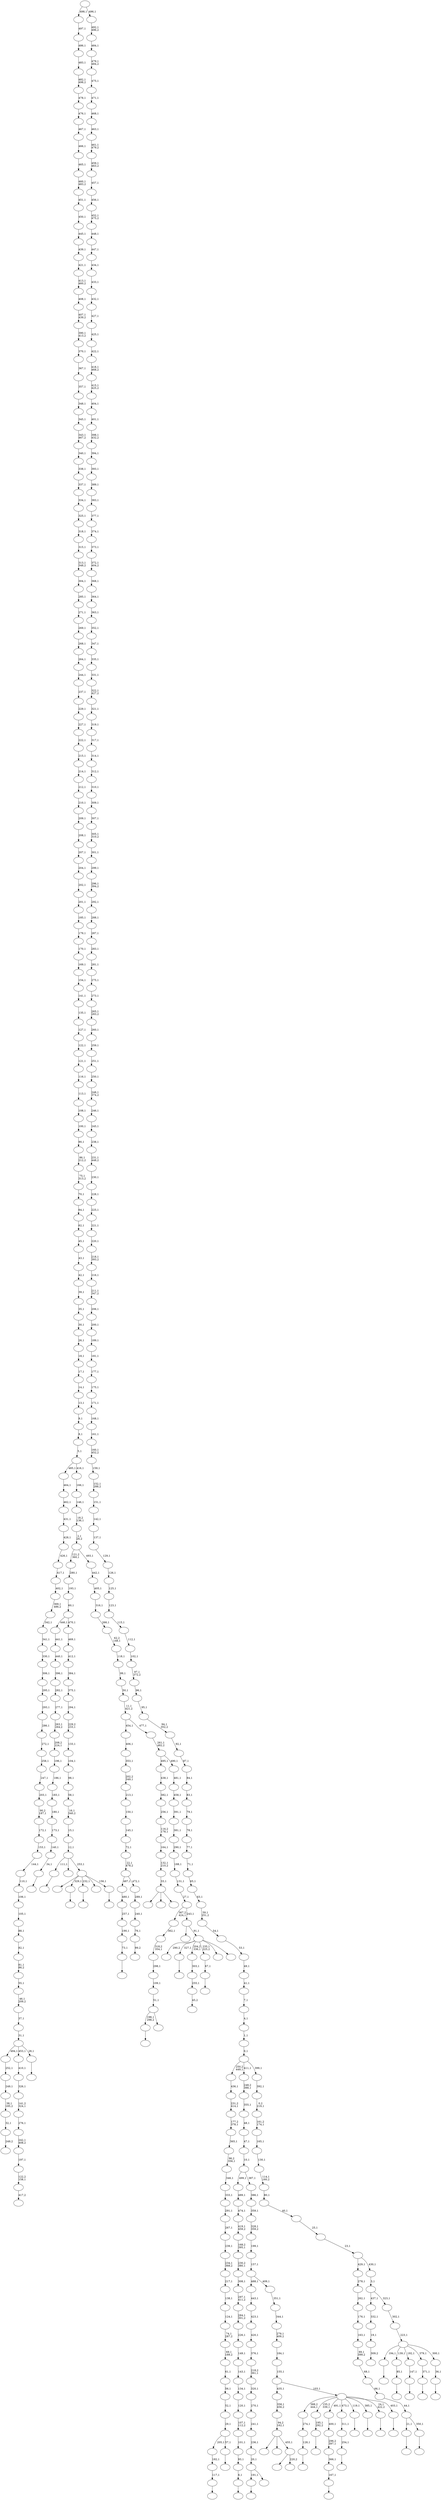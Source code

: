 digraph T {
	550 [label=""]
	549 [label=""]
	548 [label=""]
	547 [label=""]
	546 [label=""]
	545 [label=""]
	544 [label=""]
	543 [label=""]
	542 [label=""]
	541 [label=""]
	540 [label=""]
	539 [label=""]
	538 [label=""]
	537 [label=""]
	536 [label=""]
	535 [label=""]
	534 [label=""]
	533 [label=""]
	532 [label=""]
	531 [label=""]
	530 [label=""]
	529 [label=""]
	528 [label=""]
	527 [label=""]
	526 [label=""]
	525 [label=""]
	524 [label=""]
	523 [label=""]
	522 [label=""]
	521 [label=""]
	520 [label=""]
	519 [label=""]
	518 [label=""]
	517 [label=""]
	516 [label=""]
	515 [label=""]
	514 [label=""]
	513 [label=""]
	512 [label=""]
	511 [label=""]
	510 [label=""]
	509 [label=""]
	508 [label=""]
	507 [label=""]
	506 [label=""]
	505 [label=""]
	504 [label=""]
	503 [label=""]
	502 [label=""]
	501 [label=""]
	500 [label=""]
	499 [label=""]
	498 [label=""]
	497 [label=""]
	496 [label=""]
	495 [label=""]
	494 [label=""]
	493 [label=""]
	492 [label=""]
	491 [label=""]
	490 [label=""]
	489 [label=""]
	488 [label=""]
	487 [label=""]
	486 [label=""]
	485 [label=""]
	484 [label=""]
	483 [label=""]
	482 [label=""]
	481 [label=""]
	480 [label=""]
	479 [label=""]
	478 [label=""]
	477 [label=""]
	476 [label=""]
	475 [label=""]
	474 [label=""]
	473 [label=""]
	472 [label=""]
	471 [label=""]
	470 [label=""]
	469 [label=""]
	468 [label=""]
	467 [label=""]
	466 [label=""]
	465 [label=""]
	464 [label=""]
	463 [label=""]
	462 [label=""]
	461 [label=""]
	460 [label=""]
	459 [label=""]
	458 [label=""]
	457 [label=""]
	456 [label=""]
	455 [label=""]
	454 [label=""]
	453 [label=""]
	452 [label=""]
	451 [label=""]
	450 [label=""]
	449 [label=""]
	448 [label=""]
	447 [label=""]
	446 [label=""]
	445 [label=""]
	444 [label=""]
	443 [label=""]
	442 [label=""]
	441 [label=""]
	440 [label=""]
	439 [label=""]
	438 [label=""]
	437 [label=""]
	436 [label=""]
	435 [label=""]
	434 [label=""]
	433 [label=""]
	432 [label=""]
	431 [label=""]
	430 [label=""]
	429 [label=""]
	428 [label=""]
	427 [label=""]
	426 [label=""]
	425 [label=""]
	424 [label=""]
	423 [label=""]
	422 [label=""]
	421 [label=""]
	420 [label=""]
	419 [label=""]
	418 [label=""]
	417 [label=""]
	416 [label=""]
	415 [label=""]
	414 [label=""]
	413 [label=""]
	412 [label=""]
	411 [label=""]
	410 [label=""]
	409 [label=""]
	408 [label=""]
	407 [label=""]
	406 [label=""]
	405 [label=""]
	404 [label=""]
	403 [label=""]
	402 [label=""]
	401 [label=""]
	400 [label=""]
	399 [label=""]
	398 [label=""]
	397 [label=""]
	396 [label=""]
	395 [label=""]
	394 [label=""]
	393 [label=""]
	392 [label=""]
	391 [label=""]
	390 [label=""]
	389 [label=""]
	388 [label=""]
	387 [label=""]
	386 [label=""]
	385 [label=""]
	384 [label=""]
	383 [label=""]
	382 [label=""]
	381 [label=""]
	380 [label=""]
	379 [label=""]
	378 [label=""]
	377 [label=""]
	376 [label=""]
	375 [label=""]
	374 [label=""]
	373 [label=""]
	372 [label=""]
	371 [label=""]
	370 [label=""]
	369 [label=""]
	368 [label=""]
	367 [label=""]
	366 [label=""]
	365 [label=""]
	364 [label=""]
	363 [label=""]
	362 [label=""]
	361 [label=""]
	360 [label=""]
	359 [label=""]
	358 [label=""]
	357 [label=""]
	356 [label=""]
	355 [label=""]
	354 [label=""]
	353 [label=""]
	352 [label=""]
	351 [label=""]
	350 [label=""]
	349 [label=""]
	348 [label=""]
	347 [label=""]
	346 [label=""]
	345 [label=""]
	344 [label=""]
	343 [label=""]
	342 [label=""]
	341 [label=""]
	340 [label=""]
	339 [label=""]
	338 [label=""]
	337 [label=""]
	336 [label=""]
	335 [label=""]
	334 [label=""]
	333 [label=""]
	332 [label=""]
	331 [label=""]
	330 [label=""]
	329 [label=""]
	328 [label=""]
	327 [label=""]
	326 [label=""]
	325 [label=""]
	324 [label=""]
	323 [label=""]
	322 [label=""]
	321 [label=""]
	320 [label=""]
	319 [label=""]
	318 [label=""]
	317 [label=""]
	316 [label=""]
	315 [label=""]
	314 [label=""]
	313 [label=""]
	312 [label=""]
	311 [label=""]
	310 [label=""]
	309 [label=""]
	308 [label=""]
	307 [label=""]
	306 [label=""]
	305 [label=""]
	304 [label=""]
	303 [label=""]
	302 [label=""]
	301 [label=""]
	300 [label=""]
	299 [label=""]
	298 [label=""]
	297 [label=""]
	296 [label=""]
	295 [label=""]
	294 [label=""]
	293 [label=""]
	292 [label=""]
	291 [label=""]
	290 [label=""]
	289 [label=""]
	288 [label=""]
	287 [label=""]
	286 [label=""]
	285 [label=""]
	284 [label=""]
	283 [label=""]
	282 [label=""]
	281 [label=""]
	280 [label=""]
	279 [label=""]
	278 [label=""]
	277 [label=""]
	276 [label=""]
	275 [label=""]
	274 [label=""]
	273 [label=""]
	272 [label=""]
	271 [label=""]
	270 [label=""]
	269 [label=""]
	268 [label=""]
	267 [label=""]
	266 [label=""]
	265 [label=""]
	264 [label=""]
	263 [label=""]
	262 [label=""]
	261 [label=""]
	260 [label=""]
	259 [label=""]
	258 [label=""]
	257 [label=""]
	256 [label=""]
	255 [label=""]
	254 [label=""]
	253 [label=""]
	252 [label=""]
	251 [label=""]
	250 [label=""]
	249 [label=""]
	248 [label=""]
	247 [label=""]
	246 [label=""]
	245 [label=""]
	244 [label=""]
	243 [label=""]
	242 [label=""]
	241 [label=""]
	240 [label=""]
	239 [label=""]
	238 [label=""]
	237 [label=""]
	236 [label=""]
	235 [label=""]
	234 [label=""]
	233 [label=""]
	232 [label=""]
	231 [label=""]
	230 [label=""]
	229 [label=""]
	228 [label=""]
	227 [label=""]
	226 [label=""]
	225 [label=""]
	224 [label=""]
	223 [label=""]
	222 [label=""]
	221 [label=""]
	220 [label=""]
	219 [label=""]
	218 [label=""]
	217 [label=""]
	216 [label=""]
	215 [label=""]
	214 [label=""]
	213 [label=""]
	212 [label=""]
	211 [label=""]
	210 [label=""]
	209 [label=""]
	208 [label=""]
	207 [label=""]
	206 [label=""]
	205 [label=""]
	204 [label=""]
	203 [label=""]
	202 [label=""]
	201 [label=""]
	200 [label=""]
	199 [label=""]
	198 [label=""]
	197 [label=""]
	196 [label=""]
	195 [label=""]
	194 [label=""]
	193 [label=""]
	192 [label=""]
	191 [label=""]
	190 [label=""]
	189 [label=""]
	188 [label=""]
	187 [label=""]
	186 [label=""]
	185 [label=""]
	184 [label=""]
	183 [label=""]
	182 [label=""]
	181 [label=""]
	180 [label=""]
	179 [label=""]
	178 [label=""]
	177 [label=""]
	176 [label=""]
	175 [label=""]
	174 [label=""]
	173 [label=""]
	172 [label=""]
	171 [label=""]
	170 [label=""]
	169 [label=""]
	168 [label=""]
	167 [label=""]
	166 [label=""]
	165 [label=""]
	164 [label=""]
	163 [label=""]
	162 [label=""]
	161 [label=""]
	160 [label=""]
	159 [label=""]
	158 [label=""]
	157 [label=""]
	156 [label=""]
	155 [label=""]
	154 [label=""]
	153 [label=""]
	152 [label=""]
	151 [label=""]
	150 [label=""]
	149 [label=""]
	148 [label=""]
	147 [label=""]
	146 [label=""]
	145 [label=""]
	144 [label=""]
	143 [label=""]
	142 [label=""]
	141 [label=""]
	140 [label=""]
	139 [label=""]
	138 [label=""]
	137 [label=""]
	136 [label=""]
	135 [label=""]
	134 [label=""]
	133 [label=""]
	132 [label=""]
	131 [label=""]
	130 [label=""]
	129 [label=""]
	128 [label=""]
	127 [label=""]
	126 [label=""]
	125 [label=""]
	124 [label=""]
	123 [label=""]
	122 [label=""]
	121 [label=""]
	120 [label=""]
	119 [label=""]
	118 [label=""]
	117 [label=""]
	116 [label=""]
	115 [label=""]
	114 [label=""]
	113 [label=""]
	112 [label=""]
	111 [label=""]
	110 [label=""]
	109 [label=""]
	108 [label=""]
	107 [label=""]
	106 [label=""]
	105 [label=""]
	104 [label=""]
	103 [label=""]
	102 [label=""]
	101 [label=""]
	100 [label=""]
	99 [label=""]
	98 [label=""]
	97 [label=""]
	96 [label=""]
	95 [label=""]
	94 [label=""]
	93 [label=""]
	92 [label=""]
	91 [label=""]
	90 [label=""]
	89 [label=""]
	88 [label=""]
	87 [label=""]
	86 [label=""]
	85 [label=""]
	84 [label=""]
	83 [label=""]
	82 [label=""]
	81 [label=""]
	80 [label=""]
	79 [label=""]
	78 [label=""]
	77 [label=""]
	76 [label=""]
	75 [label=""]
	74 [label=""]
	73 [label=""]
	72 [label=""]
	71 [label=""]
	70 [label=""]
	69 [label=""]
	68 [label=""]
	67 [label=""]
	66 [label=""]
	65 [label=""]
	64 [label=""]
	63 [label=""]
	62 [label=""]
	61 [label=""]
	60 [label=""]
	59 [label=""]
	58 [label=""]
	57 [label=""]
	56 [label=""]
	55 [label=""]
	54 [label=""]
	53 [label=""]
	52 [label=""]
	51 [label=""]
	50 [label=""]
	49 [label=""]
	48 [label=""]
	47 [label=""]
	46 [label=""]
	45 [label=""]
	44 [label=""]
	43 [label=""]
	42 [label=""]
	41 [label=""]
	40 [label=""]
	39 [label=""]
	38 [label=""]
	37 [label=""]
	36 [label=""]
	35 [label=""]
	34 [label=""]
	33 [label=""]
	32 [label=""]
	31 [label=""]
	30 [label=""]
	29 [label=""]
	28 [label=""]
	27 [label=""]
	26 [label=""]
	25 [label=""]
	24 [label=""]
	23 [label=""]
	22 [label=""]
	21 [label=""]
	20 [label=""]
	19 [label=""]
	18 [label=""]
	17 [label=""]
	16 [label=""]
	15 [label=""]
	14 [label=""]
	13 [label=""]
	12 [label=""]
	11 [label=""]
	10 [label=""]
	9 [label=""]
	8 [label=""]
	7 [label=""]
	6 [label=""]
	5 [label=""]
	4 [label=""]
	3 [label=""]
	2 [label=""]
	1 [label=""]
	0 [label=""]
	547 -> 548 [label=""]
	544 -> 545 [label=""]
	542 -> 543 [label=""]
	541 -> 542 [label="73,1"]
	540 -> 541 [label="190,1"]
	539 -> 540 [label="257,1"]
	538 -> 539 [label="480,1"]
	536 -> 537 [label="249,2"]
	535 -> 536 [label="32,1"]
	534 -> 535 [label="38,1\n185,2"]
	533 -> 534 [label="249,1"]
	532 -> 533 [label="252,1"]
	530 -> 531 [label=""]
	528 -> 529 [label=""]
	526 -> 527 [label=""]
	525 -> 526 [label="128,1"]
	524 -> 525 [label="274,1"]
	522 -> 523 [label=""]
	520 -> 521 [label=""]
	519 -> 520 [label="195,1\n292,2"]
	516 -> 517 [label=""]
	514 -> 515 [label=""]
	513 -> 514 [label="117,1"]
	512 -> 513 [label="182,1"]
	509 -> 510 [label=""]
	508 -> 512 [label="205,1"]
	508 -> 509 [label="57,1"]
	507 -> 508 [label="29,1"]
	506 -> 507 [label="52,1"]
	505 -> 506 [label="56,1"]
	504 -> 505 [label="61,1"]
	503 -> 504 [label="69,1\n189,2"]
	502 -> 503 [label="74,1\n287,2"]
	501 -> 502 [label="124,1"]
	500 -> 501 [label="138,1"]
	499 -> 500 [label="217,1"]
	498 -> 499 [label="234,1\n368,2"]
	497 -> 498 [label="239,1"]
	496 -> 497 [label="267,1"]
	495 -> 496 [label="291,1"]
	494 -> 495 [label="333,1"]
	493 -> 494 [label="346,1"]
	492 -> 493 [label="96,2\n356,1"]
	491 -> 492 [label="365,1"]
	490 -> 491 [label="177,2\n378,1"]
	489 -> 490 [label="231,2\n414,1"]
	488 -> 489 [label="436,1"]
	486 -> 487 [label=""]
	485 -> 486 [label="167,1"]
	484 -> 485 [label="366,1"]
	483 -> 484 [label="296,2\n397,1"]
	482 -> 483 [label="400,1"]
	480 -> 481 [label=""]
	478 -> 479 [label=""]
	476 -> 477 [label="99,2"]
	475 -> 476 [label="76,1"]
	474 -> 475 [label="240,1"]
	473 -> 474 [label="289,1"]
	472 -> 538 [label="487,1"]
	472 -> 473 [label="472,1"]
	471 -> 472 [label="22,1\n478,2"]
	470 -> 471 [label="72,1"]
	469 -> 470 [label="145,1"]
	468 -> 469 [label="150,1"]
	467 -> 468 [label="213,1"]
	466 -> 467 [label="202,2\n349,1"]
	465 -> 466 [label="353,1"]
	464 -> 465 [label="406,1"]
	462 -> 463 [label=""]
	461 -> 462 [label="34,1"]
	460 -> 461 [label="140,1"]
	459 -> 460 [label="173,1"]
	458 -> 459 [label="180,1"]
	457 -> 458 [label="183,1"]
	456 -> 457 [label="186,1"]
	455 -> 456 [label="196,1"]
	454 -> 455 [label="208,2\n224,1"]
	453 -> 454 [label="263,1\n264,2"]
	452 -> 453 [label="277,1"]
	451 -> 452 [label="282,1"]
	450 -> 451 [label="396,1"]
	449 -> 450 [label="440,1"]
	448 -> 449 [label="441,1"]
	446 -> 447 [label=""]
	445 -> 446 [label="85,1"]
	442 -> 443 [label=""]
	441 -> 442 [label="254,1"]
	440 -> 441 [label="311,1"]
	438 -> 439 [label=""]
	436 -> 522 [label="191,1"]
	436 -> 437 [label=""]
	435 -> 436 [label="20,1"]
	434 -> 435 [label="236,1"]
	433 -> 434 [label="241,1"]
	432 -> 433 [label="270,1"]
	431 -> 432 [label="320,1"]
	430 -> 431 [label="218,2\n361,1"]
	429 -> 430 [label="376,1"]
	428 -> 429 [label="420,1"]
	427 -> 428 [label="423,1"]
	426 -> 427 [label="443,1"]
	424 -> 425 [label=""]
	423 -> 424 [label="6,1"]
	422 -> 423 [label="93,1"]
	421 -> 422 [label="101,1"]
	420 -> 421 [label="107,1\n112,2"]
	419 -> 420 [label="120,1"]
	418 -> 419 [label="134,1"]
	417 -> 418 [label="143,1"]
	416 -> 417 [label="149,1"]
	415 -> 416 [label="226,1"]
	414 -> 415 [label="284,1\n301,2"]
	413 -> 414 [label="297,1\n411,2"]
	412 -> 413 [label="308,1"]
	411 -> 412 [label="230,2\n380,1"]
	410 -> 411 [label="168,2\n395,1"]
	409 -> 410 [label="419,1\n459,2"]
	408 -> 409 [label="474,1"]
	407 -> 408 [label="489,1"]
	405 -> 546 [label=""]
	405 -> 511 [label=""]
	405 -> 406 [label=""]
	404 -> 405 [label="33,1"]
	403 -> 404 [label="132,1\n210,2"]
	402 -> 403 [label="164,1"]
	401 -> 402 [label="116,2\n178,1"]
	400 -> 401 [label="256,1"]
	399 -> 400 [label="382,1"]
	398 -> 399 [label="438,1"]
	394 -> 544 [label="198,1\n298,2"]
	394 -> 395 [label=""]
	393 -> 394 [label="51,1"]
	392 -> 393 [label="109,1"]
	391 -> 392 [label="298,1"]
	390 -> 391 [label="318,2\n354,1"]
	389 -> 390 [label="362,1"]
	386 -> 387 [label="417,2"]
	385 -> 386 [label="122,2\n158,1"]
	384 -> 385 [label="197,1"]
	383 -> 384 [label="242,1\n408,2"]
	382 -> 383 [label="276,1"]
	381 -> 382 [label="141,2\n324,1"]
	380 -> 381 [label="326,1"]
	379 -> 380 [label="410,1"]
	377 -> 378 [label="309,2"]
	376 -> 377 [label="19,1"]
	375 -> 376 [label="332,1"]
	373 -> 374 [label=""]
	372 -> 373 [label="147,1"]
	370 -> 371 [label=""]
	369 -> 370 [label="371,1"]
	367 -> 550 [label=""]
	367 -> 368 [label="220,2"]
	366 -> 444 [label=""]
	366 -> 397 [label=""]
	366 -> 367 [label="455,1"]
	365 -> 366 [label="94,2\n162,1"]
	364 -> 365 [label="358,1\n456,2"]
	362 -> 363 [label=""]
	360 -> 361 [label="45,2"]
	359 -> 360 [label="255,1"]
	358 -> 359 [label="303,1"]
	356 -> 357 [label=""]
	355 -> 530 [label="21,1"]
	355 -> 356 [label="350,1"]
	354 -> 355 [label="44,1"]
	353 -> 354 [label="66,1"]
	352 -> 353 [label="68,1"]
	351 -> 352 [label="89,1\n399,2"]
	350 -> 351 [label="163,1"]
	349 -> 350 [label="176,1"]
	348 -> 349 [label="262,1"]
	347 -> 348 [label="278,1"]
	345 -> 346 [label=""]
	344 -> 532 [label="494,1"]
	344 -> 379 [label="453,1"]
	344 -> 345 [label="28,1"]
	343 -> 344 [label="31,1"]
	342 -> 343 [label="37,1"]
	341 -> 342 [label="46,1\n209,2"]
	340 -> 341 [label="55,1"]
	339 -> 340 [label="81,1\n86,2"]
	338 -> 339 [label="82,1"]
	337 -> 338 [label="88,1"]
	336 -> 337 [label="105,1"]
	335 -> 336 [label="106,1"]
	334 -> 335 [label="110,1"]
	333 -> 334 [label="144,1"]
	332 -> 333 [label="153,1"]
	331 -> 332 [label="172,1"]
	330 -> 331 [label="90,2\n187,1"]
	329 -> 330 [label="203,1"]
	328 -> 329 [label="247,1"]
	327 -> 328 [label="258,1"]
	326 -> 327 [label="272,1"]
	325 -> 326 [label="286,1"]
	324 -> 325 [label="293,1"]
	323 -> 324 [label="295,1"]
	322 -> 323 [label="306,1"]
	321 -> 322 [label="330,1"]
	320 -> 321 [label="341,1"]
	319 -> 320 [label="342,1"]
	318 -> 319 [label="369,1\n486,2"]
	317 -> 318 [label="402,1"]
	316 -> 317 [label="417,1"]
	315 -> 316 [label="426,1"]
	314 -> 315 [label="428,1"]
	313 -> 314 [label="431,1"]
	312 -> 313 [label="462,1"]
	311 -> 312 [label="464,1"]
	309 -> 310 [label=""]
	307 -> 308 [label=""]
	306 -> 518 [label=""]
	306 -> 516 [label="329,1"]
	306 -> 480 [label="232,1"]
	306 -> 396 [label=""]
	306 -> 307 [label="156,1"]
	305 -> 478 [label="111,1"]
	305 -> 388 [label=""]
	305 -> 306 [label="253,1"]
	304 -> 305 [label="12,1"]
	303 -> 304 [label="15,1"]
	302 -> 303 [label="16,1\n340,2"]
	301 -> 302 [label="58,1"]
	300 -> 301 [label="98,1"]
	299 -> 300 [label="104,1"]
	298 -> 299 [label="133,1"]
	297 -> 298 [label="229,2\n233,1"]
	296 -> 297 [label="294,1"]
	295 -> 296 [label="375,1"]
	294 -> 295 [label="384,1"]
	293 -> 294 [label="412,1"]
	292 -> 293 [label="469,1"]
	291 -> 448 [label="446,1"]
	291 -> 292 [label="470,1"]
	290 -> 291 [label="60,1"]
	289 -> 290 [label="193,1"]
	288 -> 289 [label="280,1"]
	286 -> 287 [label=""]
	285 -> 286 [label="67,1"]
	283 -> 284 [label=""]
	282 -> 524 [label="388,2\n444,1"]
	282 -> 519 [label="155,2\n339,1"]
	282 -> 482 [label="491,1"]
	282 -> 440 [label="473,1"]
	282 -> 438 [label="119,1"]
	282 -> 362 [label="385,1"]
	282 -> 309 [label="24,1\n422,2"]
	282 -> 283 [label="403,1"]
	281 -> 364 [label="435,1"]
	281 -> 282 [label="103,1"]
	280 -> 281 [label="155,1"]
	279 -> 280 [label="184,1"]
	278 -> 279 [label="279,1\n409,2"]
	277 -> 278 [label="344,1"]
	276 -> 277 [label="351,1"]
	275 -> 426 [label="488,1"]
	275 -> 276 [label="409,1"]
	274 -> 275 [label="157,1"]
	273 -> 274 [label="199,1"]
	272 -> 273 [label="328,1\n359,2"]
	271 -> 272 [label="359,1"]
	270 -> 271 [label="386,1"]
	269 -> 407 [label="499,1"]
	269 -> 270 [label="387,1"]
	268 -> 269 [label="10,1"]
	267 -> 268 [label="47,1"]
	266 -> 267 [label="48,1"]
	265 -> 266 [label="355,1"]
	264 -> 265 [label="248,2\n388,1"]
	260 -> 549 [label="290,2"]
	260 -> 528 [label="327,1"]
	260 -> 358 [label="204,2\n336,1"]
	260 -> 285 [label="235,1\n325,2"]
	260 -> 263 [label=""]
	260 -> 261 [label=""]
	259 -> 262 [label=""]
	259 -> 260 [label="91,1"]
	258 -> 389 [label="367,2\n424,1"]
	258 -> 259 [label="243,1"]
	257 -> 258 [label="27,1"]
	256 -> 257 [label="131,1"]
	255 -> 256 [label="188,1"]
	254 -> 255 [label="290,1"]
	253 -> 254 [label="381,1"]
	252 -> 253 [label="391,1"]
	251 -> 252 [label="458,1"]
	250 -> 251 [label="481,1"]
	249 -> 398 [label="495,1"]
	249 -> 250 [label="490,1"]
	248 -> 249 [label="261,1\n482,2"]
	247 -> 464 [label="454,1"]
	247 -> 248 [label="477,1"]
	246 -> 247 [label="11,1\n421,2"]
	245 -> 246 [label="50,1"]
	244 -> 245 [label="99,1"]
	243 -> 244 [label="118,1"]
	242 -> 243 [label="62,2\n148,1"]
	241 -> 242 [label="266,1"]
	240 -> 241 [label="316,1"]
	239 -> 240 [label="405,1"]
	238 -> 239 [label="442,1"]
	237 -> 288 [label="121,2\n360,1"]
	237 -> 238 [label="493,1"]
	236 -> 237 [label="2,1\n26,2"]
	235 -> 236 [label="18,2\n136,1"]
	234 -> 235 [label="146,1"]
	233 -> 234 [label="166,1"]
	232 -> 311 [label="485,1"]
	232 -> 233 [label="416,1"]
	231 -> 232 [label="5,1"]
	230 -> 231 [label="8,1"]
	229 -> 230 [label="9,1"]
	228 -> 229 [label="13,1"]
	227 -> 228 [label="14,1"]
	226 -> 227 [label="17,1"]
	225 -> 226 [label="18,1"]
	224 -> 225 [label="26,1"]
	223 -> 224 [label="30,1"]
	222 -> 223 [label="35,1"]
	221 -> 222 [label="39,1"]
	220 -> 221 [label="42,1"]
	219 -> 220 [label="43,1"]
	218 -> 219 [label="45,1"]
	217 -> 218 [label="62,1"]
	216 -> 217 [label="64,1"]
	215 -> 216 [label="70,1"]
	214 -> 215 [label="75,1\n313,2"]
	213 -> 214 [label="86,1\n212,2"]
	212 -> 213 [label="90,1"]
	211 -> 212 [label="100,1"]
	210 -> 211 [label="108,1"]
	209 -> 210 [label="113,1"]
	208 -> 209 [label="116,1"]
	207 -> 208 [label="121,1"]
	206 -> 207 [label="122,1"]
	205 -> 206 [label="127,1"]
	204 -> 205 [label="135,1"]
	203 -> 204 [label="141,1"]
	202 -> 203 [label="154,1"]
	201 -> 202 [label="169,1"]
	200 -> 201 [label="170,1"]
	199 -> 200 [label="179,1"]
	198 -> 199 [label="185,1"]
	197 -> 198 [label="201,1"]
	196 -> 197 [label="202,1"]
	195 -> 196 [label="204,1"]
	194 -> 195 [label="207,1"]
	193 -> 194 [label="208,1"]
	192 -> 193 [label="209,1"]
	191 -> 192 [label="210,1"]
	190 -> 191 [label="212,1"]
	189 -> 190 [label="214,1"]
	188 -> 189 [label="215,1"]
	187 -> 188 [label="222,1"]
	186 -> 187 [label="227,1"]
	185 -> 186 [label="229,1"]
	184 -> 185 [label="237,1"]
	183 -> 184 [label="244,1"]
	182 -> 183 [label="264,1"]
	181 -> 182 [label="268,1"]
	180 -> 181 [label="269,1"]
	179 -> 180 [label="271,1"]
	178 -> 179 [label="285,1"]
	177 -> 178 [label="304,1"]
	176 -> 177 [label="313,1\n348,2"]
	175 -> 176 [label="315,1"]
	174 -> 175 [label="318,1"]
	173 -> 174 [label="325,1"]
	172 -> 173 [label="334,1"]
	171 -> 172 [label="337,1"]
	170 -> 171 [label="338,1"]
	169 -> 170 [label="340,1"]
	168 -> 169 [label="343,1\n467,2"]
	167 -> 168 [label="345,1"]
	166 -> 167 [label="348,1"]
	165 -> 166 [label="357,1"]
	164 -> 165 [label="367,1"]
	163 -> 164 [label="370,1"]
	162 -> 163 [label="390,1\n413,2"]
	161 -> 162 [label="407,1\n439,2"]
	160 -> 161 [label="408,1"]
	159 -> 160 [label="413,1\n460,2"]
	158 -> 159 [label="421,1"]
	157 -> 158 [label="439,1"]
	156 -> 157 [label="445,1"]
	155 -> 156 [label="450,1"]
	154 -> 155 [label="451,1"]
	153 -> 154 [label="460,1\n483,2"]
	152 -> 153 [label="465,1"]
	151 -> 152 [label="466,1"]
	150 -> 151 [label="467,1"]
	149 -> 150 [label="476,1"]
	148 -> 149 [label="478,1"]
	147 -> 148 [label="482,1\n498,2"]
	146 -> 147 [label="483,1"]
	145 -> 146 [label="486,1"]
	144 -> 145 [label="497,1"]
	142 -> 143 [label=""]
	141 -> 142 [label="36,1"]
	140 -> 547 [label="194,1"]
	140 -> 445 [label="139,1"]
	140 -> 372 [label="192,1"]
	140 -> 369 [label="379,1"]
	140 -> 141 [label="300,1"]
	139 -> 140 [label="223,1"]
	138 -> 139 [label="302,1"]
	137 -> 375 [label="437,1"]
	137 -> 138 [label="323,1"]
	136 -> 137 [label="3,1"]
	135 -> 347 [label="429,1"]
	135 -> 136 [label="430,1"]
	134 -> 135 [label="23,1"]
	133 -> 134 [label="25,1"]
	132 -> 133 [label="40,1"]
	131 -> 132 [label="80,1"]
	130 -> 131 [label="114,1\n160,2"]
	129 -> 130 [label="130,1"]
	128 -> 129 [label="165,1"]
	127 -> 128 [label="161,2\n174,1"]
	126 -> 127 [label="0,2\n219,1"]
	125 -> 126 [label="392,1"]
	124 -> 488 [label="250,2\n449,1"]
	124 -> 264 [label="411,1"]
	124 -> 125 [label="399,1"]
	123 -> 124 [label="0,1"]
	122 -> 123 [label="1,1"]
	121 -> 122 [label="4,1"]
	120 -> 121 [label="7,1"]
	119 -> 120 [label="41,1"]
	118 -> 119 [label="49,1"]
	117 -> 118 [label="53,1"]
	116 -> 117 [label="54,1"]
	115 -> 116 [label="59,1\n251,2"]
	114 -> 115 [label="63,1"]
	113 -> 114 [label="65,1"]
	112 -> 113 [label="71,1"]
	111 -> 112 [label="77,1"]
	110 -> 111 [label="78,1"]
	109 -> 110 [label="79,1"]
	108 -> 109 [label="83,1"]
	107 -> 108 [label="84,1"]
	106 -> 107 [label="87,1"]
	105 -> 106 [label="92,1"]
	104 -> 105 [label="94,1\n352,2"]
	103 -> 104 [label="95,1"]
	102 -> 103 [label="96,1"]
	101 -> 102 [label="97,1\n372,2"]
	100 -> 101 [label="102,1"]
	99 -> 100 [label="112,1"]
	98 -> 99 [label="115,1"]
	97 -> 98 [label="123,1"]
	96 -> 97 [label="125,1"]
	95 -> 96 [label="126,1"]
	94 -> 95 [label="129,1"]
	93 -> 94 [label="137,1"]
	92 -> 93 [label="142,1"]
	91 -> 92 [label="151,1"]
	90 -> 91 [label="152,1\n288,2"]
	89 -> 90 [label="159,1"]
	88 -> 89 [label="160,1\n452,2"]
	87 -> 88 [label="161,1"]
	86 -> 87 [label="168,1"]
	85 -> 86 [label="171,1"]
	84 -> 85 [label="175,1"]
	83 -> 84 [label="177,1"]
	82 -> 83 [label="181,1"]
	81 -> 82 [label="189,1"]
	80 -> 81 [label="200,1"]
	79 -> 80 [label="206,1"]
	78 -> 79 [label="211,1\n347,2"]
	77 -> 78 [label="216,1"]
	76 -> 77 [label="218,1\n393,2"]
	75 -> 76 [label="220,1"]
	74 -> 75 [label="221,1"]
	73 -> 74 [label="225,1"]
	72 -> 73 [label="228,1"]
	71 -> 72 [label="230,1"]
	70 -> 71 [label="231,1\n448,2"]
	69 -> 70 [label="238,1"]
	68 -> 69 [label="245,1"]
	67 -> 68 [label="246,1"]
	66 -> 67 [label="248,1\n374,2"]
	65 -> 66 [label="250,1"]
	64 -> 65 [label="251,1"]
	63 -> 64 [label="259,1"]
	62 -> 63 [label="260,1"]
	61 -> 62 [label="265,1\n283,2"]
	60 -> 61 [label="273,1"]
	59 -> 60 [label="275,1"]
	58 -> 59 [label="281,1"]
	57 -> 58 [label="283,1"]
	56 -> 57 [label="287,1"]
	55 -> 56 [label="288,1"]
	54 -> 55 [label="292,1"]
	53 -> 54 [label="296,1\n394,2"]
	52 -> 53 [label="299,1"]
	51 -> 52 [label="301,1"]
	50 -> 51 [label="305,1\n310,2"]
	49 -> 50 [label="307,1"]
	48 -> 49 [label="309,1"]
	47 -> 48 [label="310,1"]
	46 -> 47 [label="312,1"]
	45 -> 46 [label="314,1"]
	44 -> 45 [label="317,1"]
	43 -> 44 [label="319,1"]
	42 -> 43 [label="321,1"]
	41 -> 42 [label="322,1\n427,2"]
	40 -> 41 [label="331,1"]
	39 -> 40 [label="335,1"]
	38 -> 39 [label="347,1"]
	37 -> 38 [label="352,1"]
	36 -> 37 [label="363,1"]
	35 -> 36 [label="364,1"]
	34 -> 35 [label="368,1"]
	33 -> 34 [label="372,1\n404,2"]
	32 -> 33 [label="373,1"]
	31 -> 32 [label="374,1"]
	30 -> 31 [label="377,1"]
	29 -> 30 [label="383,1"]
	28 -> 29 [label="389,1"]
	27 -> 28 [label="393,1"]
	26 -> 27 [label="394,1"]
	25 -> 26 [label="398,1\n432,2"]
	24 -> 25 [label="401,1"]
	23 -> 24 [label="404,1"]
	22 -> 23 [label="415,1\n425,2"]
	21 -> 22 [label="418,1\n468,2"]
	20 -> 21 [label="422,1"]
	19 -> 20 [label="425,1"]
	18 -> 19 [label="427,1"]
	17 -> 18 [label="432,1"]
	16 -> 17 [label="433,1"]
	15 -> 16 [label="434,1"]
	14 -> 15 [label="447,1"]
	13 -> 14 [label="448,1"]
	12 -> 13 [label="452,1\n475,2"]
	11 -> 12 [label="456,1"]
	10 -> 11 [label="457,1"]
	9 -> 10 [label="459,1\n463,2"]
	8 -> 9 [label="461,1\n479,2"]
	7 -> 8 [label="463,1"]
	6 -> 7 [label="468,1"]
	5 -> 6 [label="471,1"]
	4 -> 5 [label="475,1"]
	3 -> 4 [label="479,1\n484,2"]
	2 -> 3 [label="484,1"]
	1 -> 2 [label="492,1\n496,2"]
	0 -> 144 [label="498,1"]
	0 -> 1 [label="496,1"]
}
